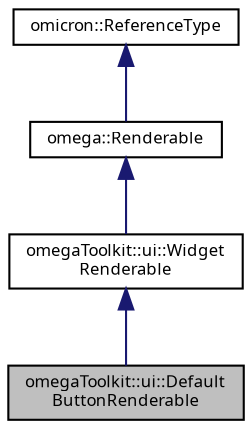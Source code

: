 digraph "omegaToolkit::ui::DefaultButtonRenderable"
{
  bgcolor="transparent";
  edge [fontname="FreeSans.ttf",fontsize="8",labelfontname="FreeSans.ttf",labelfontsize="8"];
  node [fontname="FreeSans.ttf",fontsize="8",shape=record];
  Node1 [label="omegaToolkit::ui::Default\lButtonRenderable",height=0.2,width=0.4,color="black", fillcolor="grey75", style="filled" fontcolor="black"];
  Node2 -> Node1 [dir="back",color="midnightblue",fontsize="8",style="solid",fontname="FreeSans.ttf"];
  Node2 [label="omegaToolkit::ui::Widget\lRenderable",height=0.2,width=0.4,color="black",URL="$classomega_toolkit_1_1ui_1_1_widget_renderable.html"];
  Node3 -> Node2 [dir="back",color="midnightblue",fontsize="8",style="solid",fontname="FreeSans.ttf"];
  Node3 [label="omega::Renderable",height=0.2,width=0.4,color="black",URL="$classomega_1_1_renderable.html"];
  Node4 -> Node3 [dir="back",color="midnightblue",fontsize="8",style="solid",fontname="FreeSans.ttf"];
  Node4 [label="omicron::ReferenceType",height=0.2,width=0.4,color="black",URL="$classomicron_1_1_reference_type.html",tooltip="Implements a base class for reference-counted types. "];
}
